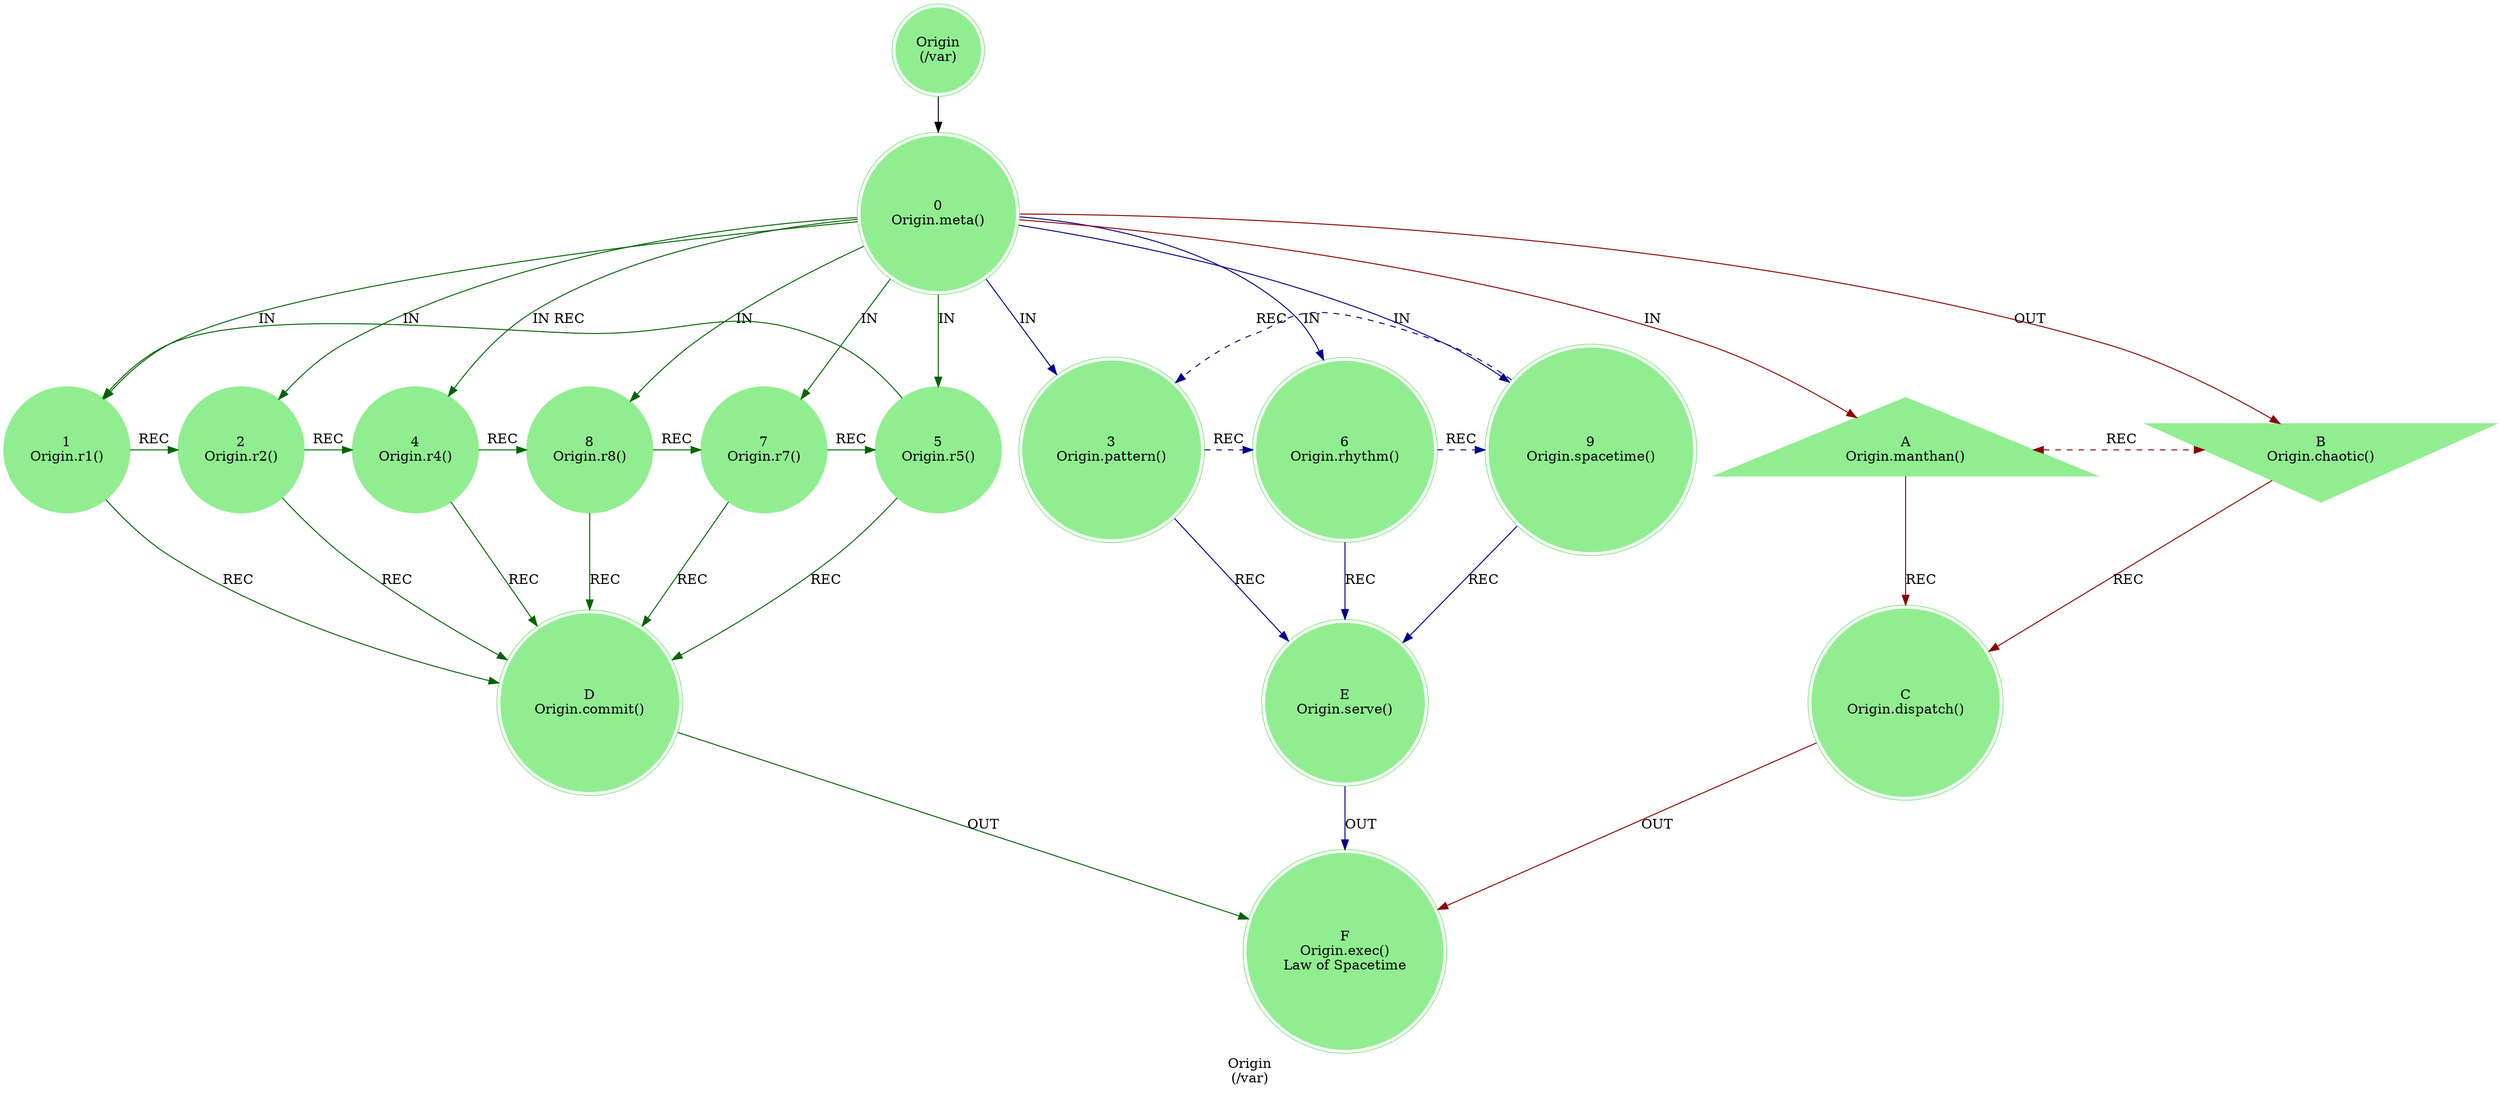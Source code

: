 strict digraph OriginEngine {
    label = "Origin\n(/var)";
    style = filled;
    color = lightgray;
    node [shape = circle; style = filled; color = lightgreen;];
    
    spark_f_mythos_t [label = "Origin\n(/var)";shape = doublecircle;];
    // The Sacred 3-6-9 (Boundary of Perception).
    // "If you knew the magnificence of 3, 6, and 9, you would have a key to the universe." — Tesla.
    // The 1-2-4-8-7-5 Vortex (Boundary of Comprehension).
    // r0::meta();r1,r2,r4,r8,r7,r5;r3,r6,r;ra::receive(),rb::send(),rc::dispatch(),rd::commit(),re::serve(),rf::exec()
    spark_0_origin_t [label = "0\nOrigin.meta()";shape = doublecircle;comment = "Engine Meta";];
    spark_1_origin_t [label = "1\nOrigin.r1()";shape = circle;comment = "";];
    spark_2_origin_t [label = "2\nOrigin.r2()";shape = circle;comment = "";];
    spark_4_origin_t [label = "4\nOrigin.r4()";shape = circle;comment = "";];
    spark_8_origin_t [label = "8\nOrigin.r8()";shape = circle;comment = "";];
    spark_7_origin_t [label = "7\nOrigin.r7()";shape = circle;comment = "";];
    spark_5_origin_t [label = "5\nOrigin.r5()";shape = circle;comment = "";];
    spark_3_origin_t [label = "3\nOrigin.pattern()";shape = doublecircle;comment = "";];
    spark_6_origin_t [label = "6\nOrigin.rhythm()";shape = doublecircle;comment = "";];
    spark_9_origin_t [label = "9\nOrigin.spacetime()";shape = doublecircle;comment = "Brane Object, Brane World, Brane Lifeform";];
    spark_a_origin_t [label = "A\nOrigin.manthan()";shape = triangle;comment = "`/var/manthan`";];
    spark_b_origin_t [label = "B\nOrigin.chaotic()";shape = invtriangle;comment = "`/var/chaotic`";];
    spark_c_origin_t [label = "C\nOrigin.dispatch()";shape = doublecircle;comment = "";];
    spark_d_origin_t [label = "D\nOrigin.commit()";shape = doublecircle;comment = "";];
    spark_e_origin_t [label = "E\nOrigin.serve()";shape = doublecircle;comment = "`/var`";];
    spark_f_origin_t [label = "F\nOrigin.exec()\nLaw of Spacetime";shape = doublecircle;comment = "";];
    
    // IN = Input
    // OUT = Output
    // REC = Recursion
    spark_0_origin_t -> spark_a_origin_t [label = "IN"; color = darkred; comment = "";];
    spark_0_origin_t -> spark_b_origin_t [label = "OUT"; color = darkred; comment = "";];
    spark_0_origin_t -> {spark_3_origin_t spark_6_origin_t spark_9_origin_t} [label = "IN"; color = darkblue; comment = "";];
    spark_0_origin_t -> {spark_1_origin_t spark_2_origin_t spark_4_origin_t spark_5_origin_t spark_7_origin_t spark_8_origin_t} [label = "IN"; color = darkgreen; comment = "";];
    
    {spark_a_origin_t spark_b_origin_t} -> spark_c_origin_t [label = "REC"; color = darkred; comment = "";];
    {spark_3_origin_t spark_6_origin_t spark_9_origin_t} -> spark_e_origin_t [label = "REC"; color = darkblue; comment = "";];
    {spark_1_origin_t spark_2_origin_t spark_4_origin_t spark_8_origin_t spark_7_origin_t spark_5_origin_t} -> spark_d_origin_t [label = "REC"; color = darkgreen; comment = "";];
    
    spark_3_origin_t -> spark_6_origin_t -> spark_9_origin_t -> spark_3_origin_t [label = "REC"; color = darkblue; comment = ""; style = dashed; constraint = false;];
    spark_a_origin_t -> spark_b_origin_t [label = "REC"; color = darkred; comment = ""; style = dashed; constraint = false; dir = both;];
    spark_1_origin_t -> spark_2_origin_t -> spark_4_origin_t -> spark_8_origin_t -> spark_7_origin_t -> spark_5_origin_t -> spark_1_origin_t [label = "REC"; color = darkgreen; comment = ""; style = dassed; constraint = false;];
    
    spark_e_origin_t -> spark_f_origin_t [label = "OUT"; color = darkblue; comment = "";];
    spark_c_origin_t -> spark_f_origin_t [label = "OUT"; color = darkred; comment = "";];
    spark_d_origin_t -> spark_f_origin_t [label = "OUT"; color = darkgreen; comment = "";];
    
    spark_f_mythos_t -> spark_0_origin_t;
}